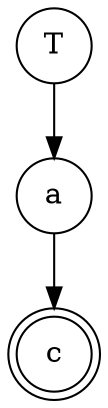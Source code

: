 digraph {   
    node [shape = doublecircle, color = black] c ;
    node [shape = circle];
    node [color= black];
    T -> a -> c;	
}